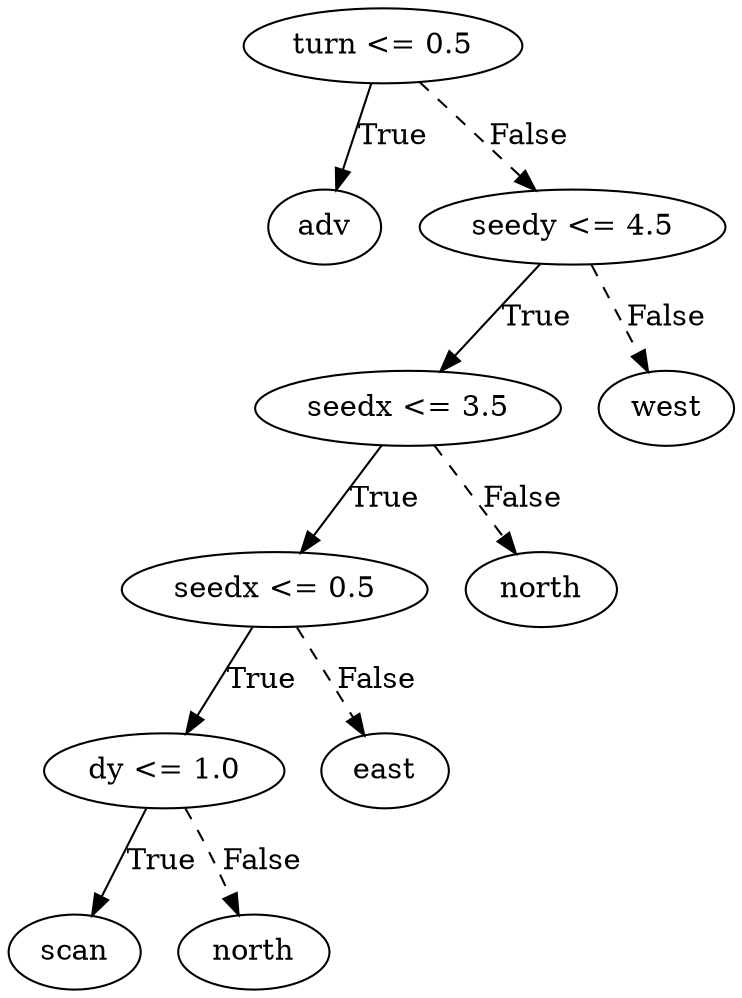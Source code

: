 digraph {
0 [label="turn <= 0.5"];
1 [label="adv"];
0 -> 1 [label="True"];
2 [label="seedy <= 4.5"];
3 [label="seedx <= 3.5"];
4 [label="seedx <= 0.5"];
5 [label="dy <= 1.0"];
6 [label="scan"];
5 -> 6 [label="True"];
7 [label="north"];
5 -> 7 [style="dashed", label="False"];
4 -> 5 [label="True"];
8 [label="east"];
4 -> 8 [style="dashed", label="False"];
3 -> 4 [label="True"];
9 [label="north"];
3 -> 9 [style="dashed", label="False"];
2 -> 3 [label="True"];
10 [label="west"];
2 -> 10 [style="dashed", label="False"];
0 -> 2 [style="dashed", label="False"];

}